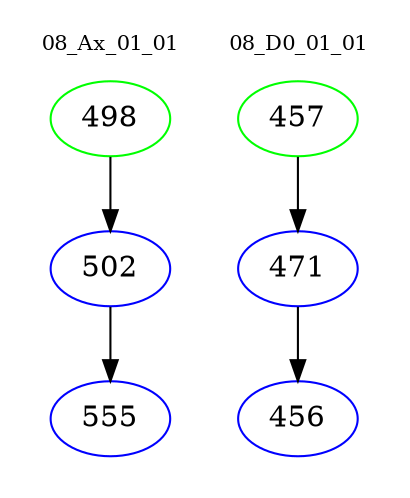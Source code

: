 digraph{
subgraph cluster_0 {
color = white
label = "08_Ax_01_01";
fontsize=10;
T0_498 [label="498", color="green"]
T0_498 -> T0_502 [color="black"]
T0_502 [label="502", color="blue"]
T0_502 -> T0_555 [color="black"]
T0_555 [label="555", color="blue"]
}
subgraph cluster_1 {
color = white
label = "08_D0_01_01";
fontsize=10;
T1_457 [label="457", color="green"]
T1_457 -> T1_471 [color="black"]
T1_471 [label="471", color="blue"]
T1_471 -> T1_456 [color="black"]
T1_456 [label="456", color="blue"]
}
}
